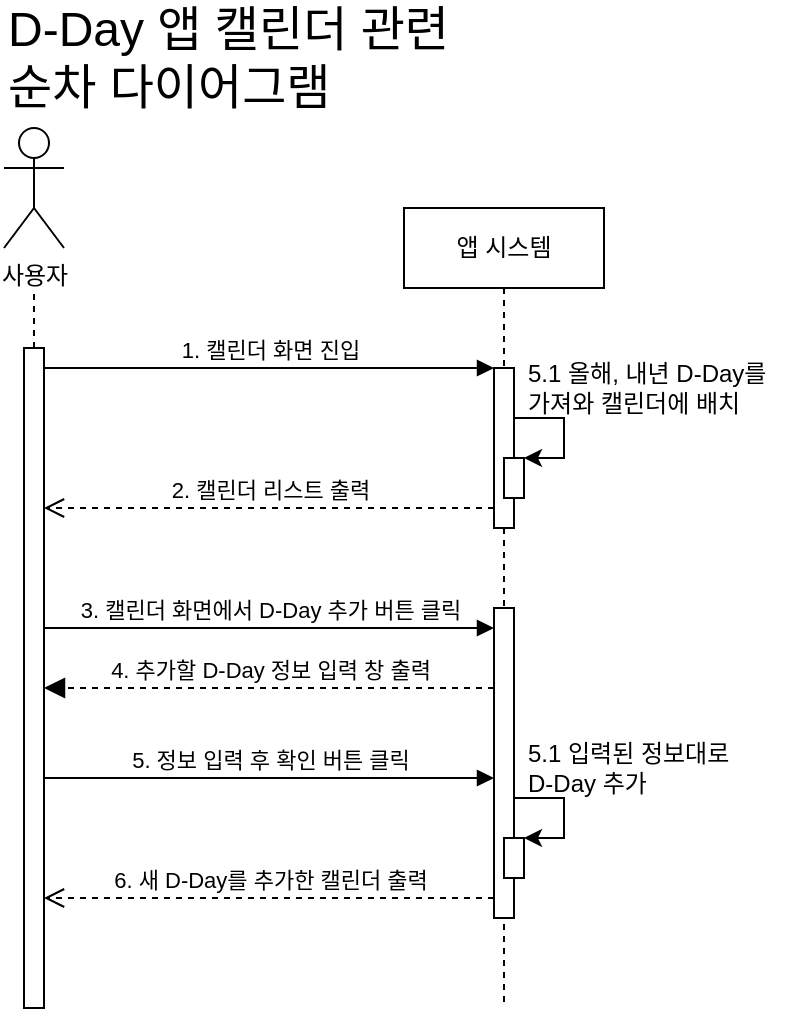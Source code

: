 <mxfile version="26.2.12">
  <diagram name="페이지-1" id="AUUasoNCJ9PqL8mBtpLe">
    <mxGraphModel dx="783" dy="604" grid="1" gridSize="10" guides="1" tooltips="1" connect="1" arrows="1" fold="1" page="1" pageScale="1" pageWidth="827" pageHeight="1169" math="0" shadow="0">
      <root>
        <mxCell id="0" />
        <mxCell id="1" parent="0" />
        <mxCell id="uxOgyWLReFZ4HEI4TJ-G-1" value="앱 시스템" style="shape=umlLifeline;perimeter=lifelinePerimeter;whiteSpace=wrap;html=1;container=0;dropTarget=0;collapsible=0;recursiveResize=0;outlineConnect=0;portConstraint=eastwest;newEdgeStyle={&quot;edgeStyle&quot;:&quot;elbowEdgeStyle&quot;,&quot;elbow&quot;:&quot;vertical&quot;,&quot;curved&quot;:0,&quot;rounded&quot;:0};" vertex="1" parent="1">
          <mxGeometry x="280" y="120" width="100" height="400" as="geometry" />
        </mxCell>
        <mxCell id="uxOgyWLReFZ4HEI4TJ-G-2" value="" style="html=1;points=[];perimeter=orthogonalPerimeter;outlineConnect=0;targetShapes=umlLifeline;portConstraint=eastwest;newEdgeStyle={&quot;edgeStyle&quot;:&quot;elbowEdgeStyle&quot;,&quot;elbow&quot;:&quot;vertical&quot;,&quot;curved&quot;:0,&quot;rounded&quot;:0};" vertex="1" parent="uxOgyWLReFZ4HEI4TJ-G-1">
          <mxGeometry x="45" y="80" width="10" height="80" as="geometry" />
        </mxCell>
        <mxCell id="uxOgyWLReFZ4HEI4TJ-G-23" value="5.1 올해, 내년 D-Day를&lt;div&gt;가져와 캘린더에 배치&lt;/div&gt;" style="text;html=1;align=left;verticalAlign=middle;resizable=0;points=[];autosize=1;strokeColor=none;fillColor=none;" vertex="1" parent="uxOgyWLReFZ4HEI4TJ-G-1">
          <mxGeometry x="60" y="70" width="140" height="40" as="geometry" />
        </mxCell>
        <mxCell id="uxOgyWLReFZ4HEI4TJ-G-24" value="" style="endArrow=classic;html=1;rounded=0;edgeStyle=orthogonalEdgeStyle;" edge="1" parent="uxOgyWLReFZ4HEI4TJ-G-1" target="uxOgyWLReFZ4HEI4TJ-G-25">
          <mxGeometry width="50" height="50" relative="1" as="geometry">
            <mxPoint x="55" y="105" as="sourcePoint" />
            <mxPoint x="110" y="125" as="targetPoint" />
            <Array as="points">
              <mxPoint x="80" y="105" />
              <mxPoint x="80" y="125" />
            </Array>
          </mxGeometry>
        </mxCell>
        <mxCell id="uxOgyWLReFZ4HEI4TJ-G-25" value="" style="html=1;points=[];perimeter=orthogonalPerimeter;outlineConnect=0;targetShapes=umlLifeline;portConstraint=eastwest;newEdgeStyle={&quot;edgeStyle&quot;:&quot;elbowEdgeStyle&quot;,&quot;elbow&quot;:&quot;vertical&quot;,&quot;curved&quot;:0,&quot;rounded&quot;:0};" vertex="1" parent="uxOgyWLReFZ4HEI4TJ-G-1">
          <mxGeometry x="50" y="125" width="10" height="20" as="geometry" />
        </mxCell>
        <mxCell id="uxOgyWLReFZ4HEI4TJ-G-7" value="1. 캘린더 화면 진입" style="html=1;verticalAlign=bottom;endArrow=block;edgeStyle=elbowEdgeStyle;elbow=vertical;curved=0;rounded=0;" edge="1" parent="1" source="uxOgyWLReFZ4HEI4TJ-G-11" target="uxOgyWLReFZ4HEI4TJ-G-2">
          <mxGeometry relative="1" as="geometry">
            <mxPoint x="200" y="210" as="sourcePoint" />
            <Array as="points">
              <mxPoint x="185" y="200" />
            </Array>
          </mxGeometry>
        </mxCell>
        <mxCell id="uxOgyWLReFZ4HEI4TJ-G-8" value="2. 캘린더 리스트 출력" style="html=1;verticalAlign=bottom;endArrow=open;dashed=1;endSize=8;edgeStyle=elbowEdgeStyle;elbow=vertical;curved=0;rounded=0;" edge="1" parent="1">
          <mxGeometry relative="1" as="geometry">
            <mxPoint x="100" y="270" as="targetPoint" />
            <Array as="points">
              <mxPoint x="195" y="270" />
            </Array>
            <mxPoint x="325" y="270" as="sourcePoint" />
          </mxGeometry>
        </mxCell>
        <mxCell id="uxOgyWLReFZ4HEI4TJ-G-9" value="사용자" style="shape=umlActor;verticalLabelPosition=bottom;verticalAlign=top;html=1;outlineConnect=0;" vertex="1" parent="1">
          <mxGeometry x="80" y="80" width="30" height="60" as="geometry" />
        </mxCell>
        <mxCell id="uxOgyWLReFZ4HEI4TJ-G-10" value="" style="endArrow=none;dashed=1;html=1;rounded=0;" edge="1" parent="1" source="uxOgyWLReFZ4HEI4TJ-G-11">
          <mxGeometry width="50" height="50" relative="1" as="geometry">
            <mxPoint x="95" y="420" as="sourcePoint" />
            <mxPoint x="95" y="160" as="targetPoint" />
          </mxGeometry>
        </mxCell>
        <mxCell id="uxOgyWLReFZ4HEI4TJ-G-11" value="" style="html=1;points=[];perimeter=orthogonalPerimeter;outlineConnect=0;targetShapes=umlLifeline;portConstraint=eastwest;newEdgeStyle={&quot;edgeStyle&quot;:&quot;elbowEdgeStyle&quot;,&quot;elbow&quot;:&quot;vertical&quot;,&quot;curved&quot;:0,&quot;rounded&quot;:0};" vertex="1" parent="1">
          <mxGeometry x="90" y="190" width="10" height="330" as="geometry" />
        </mxCell>
        <mxCell id="uxOgyWLReFZ4HEI4TJ-G-14" value="D-Day 앱 캘린더 관련&lt;div&gt;순차 다이어그램&lt;/div&gt;" style="text;html=1;align=left;verticalAlign=middle;whiteSpace=wrap;rounded=0;fontSize=24;" vertex="1" parent="1">
          <mxGeometry x="80" y="30" width="310" height="30" as="geometry" />
        </mxCell>
        <mxCell id="uxOgyWLReFZ4HEI4TJ-G-15" value="5.1 입력된 정보대로&lt;div&gt;D-Day&amp;nbsp;&lt;span style=&quot;background-color: transparent; color: light-dark(rgb(0, 0, 0), rgb(255, 255, 255));&quot;&gt;추가&lt;/span&gt;&lt;/div&gt;" style="text;html=1;align=left;verticalAlign=middle;resizable=0;points=[];autosize=1;strokeColor=none;fillColor=none;" vertex="1" parent="1">
          <mxGeometry x="340" y="380" width="120" height="40" as="geometry" />
        </mxCell>
        <mxCell id="uxOgyWLReFZ4HEI4TJ-G-16" value="" style="html=1;points=[];perimeter=orthogonalPerimeter;outlineConnect=0;targetShapes=umlLifeline;portConstraint=eastwest;newEdgeStyle={&quot;edgeStyle&quot;:&quot;elbowEdgeStyle&quot;,&quot;elbow&quot;:&quot;vertical&quot;,&quot;curved&quot;:0,&quot;rounded&quot;:0};" vertex="1" parent="1">
          <mxGeometry x="325" y="320" width="10" height="155" as="geometry" />
        </mxCell>
        <mxCell id="uxOgyWLReFZ4HEI4TJ-G-17" value="" style="endArrow=classic;html=1;rounded=0;edgeStyle=orthogonalEdgeStyle;" edge="1" parent="1" source="uxOgyWLReFZ4HEI4TJ-G-16" target="uxOgyWLReFZ4HEI4TJ-G-18">
          <mxGeometry width="50" height="50" relative="1" as="geometry">
            <mxPoint x="340" y="415" as="sourcePoint" />
            <mxPoint x="390" y="435" as="targetPoint" />
            <Array as="points">
              <mxPoint x="360" y="415" />
              <mxPoint x="360" y="435" />
            </Array>
          </mxGeometry>
        </mxCell>
        <mxCell id="uxOgyWLReFZ4HEI4TJ-G-18" value="" style="html=1;points=[];perimeter=orthogonalPerimeter;outlineConnect=0;targetShapes=umlLifeline;portConstraint=eastwest;newEdgeStyle={&quot;edgeStyle&quot;:&quot;elbowEdgeStyle&quot;,&quot;elbow&quot;:&quot;vertical&quot;,&quot;curved&quot;:0,&quot;rounded&quot;:0};" vertex="1" parent="1">
          <mxGeometry x="330" y="435" width="10" height="20" as="geometry" />
        </mxCell>
        <mxCell id="uxOgyWLReFZ4HEI4TJ-G-19" value="3. 캘린더 화면에서 D-Day 추가 버튼 클릭" style="html=1;verticalAlign=bottom;endArrow=block;edgeStyle=elbowEdgeStyle;elbow=vertical;curved=0;rounded=0;" edge="1" parent="1" target="uxOgyWLReFZ4HEI4TJ-G-16">
          <mxGeometry relative="1" as="geometry">
            <mxPoint x="100" y="330" as="sourcePoint" />
            <Array as="points">
              <mxPoint x="175" y="330" />
            </Array>
            <mxPoint x="285" y="330" as="targetPoint" />
          </mxGeometry>
        </mxCell>
        <mxCell id="uxOgyWLReFZ4HEI4TJ-G-20" value="5. 정보 입력 후 확인 버튼 클릭" style="html=1;verticalAlign=bottom;endArrow=block;edgeStyle=elbowEdgeStyle;elbow=horizontal;curved=0;rounded=0;" edge="1" parent="1" target="uxOgyWLReFZ4HEI4TJ-G-16">
          <mxGeometry relative="1" as="geometry">
            <mxPoint x="100" y="405" as="sourcePoint" />
            <Array as="points">
              <mxPoint x="195" y="405" />
            </Array>
            <mxPoint x="275" y="405" as="targetPoint" />
          </mxGeometry>
        </mxCell>
        <mxCell id="uxOgyWLReFZ4HEI4TJ-G-21" value="6. 새 D-Day를 추가한 캘린더 출력" style="html=1;verticalAlign=bottom;endArrow=open;dashed=1;endSize=8;edgeStyle=elbowEdgeStyle;elbow=vertical;curved=0;rounded=0;" edge="1" parent="1" source="uxOgyWLReFZ4HEI4TJ-G-16">
          <mxGeometry relative="1" as="geometry">
            <mxPoint x="100" y="465" as="targetPoint" />
            <Array as="points">
              <mxPoint x="275" y="465" />
            </Array>
            <mxPoint x="285" y="465" as="sourcePoint" />
          </mxGeometry>
        </mxCell>
        <mxCell id="uxOgyWLReFZ4HEI4TJ-G-22" value="4. 추가할 D-Day 정보 입력 창 출력" style="html=1;verticalAlign=bottom;endArrow=block;dashed=1;endSize=8;edgeStyle=elbowEdgeStyle;elbow=vertical;curved=0;rounded=0;endFill=1;" edge="1" parent="1" source="uxOgyWLReFZ4HEI4TJ-G-16">
          <mxGeometry relative="1" as="geometry">
            <mxPoint x="100" y="360" as="targetPoint" />
            <Array as="points">
              <mxPoint x="185" y="360" />
            </Array>
            <mxPoint x="300" y="360" as="sourcePoint" />
          </mxGeometry>
        </mxCell>
      </root>
    </mxGraphModel>
  </diagram>
</mxfile>
